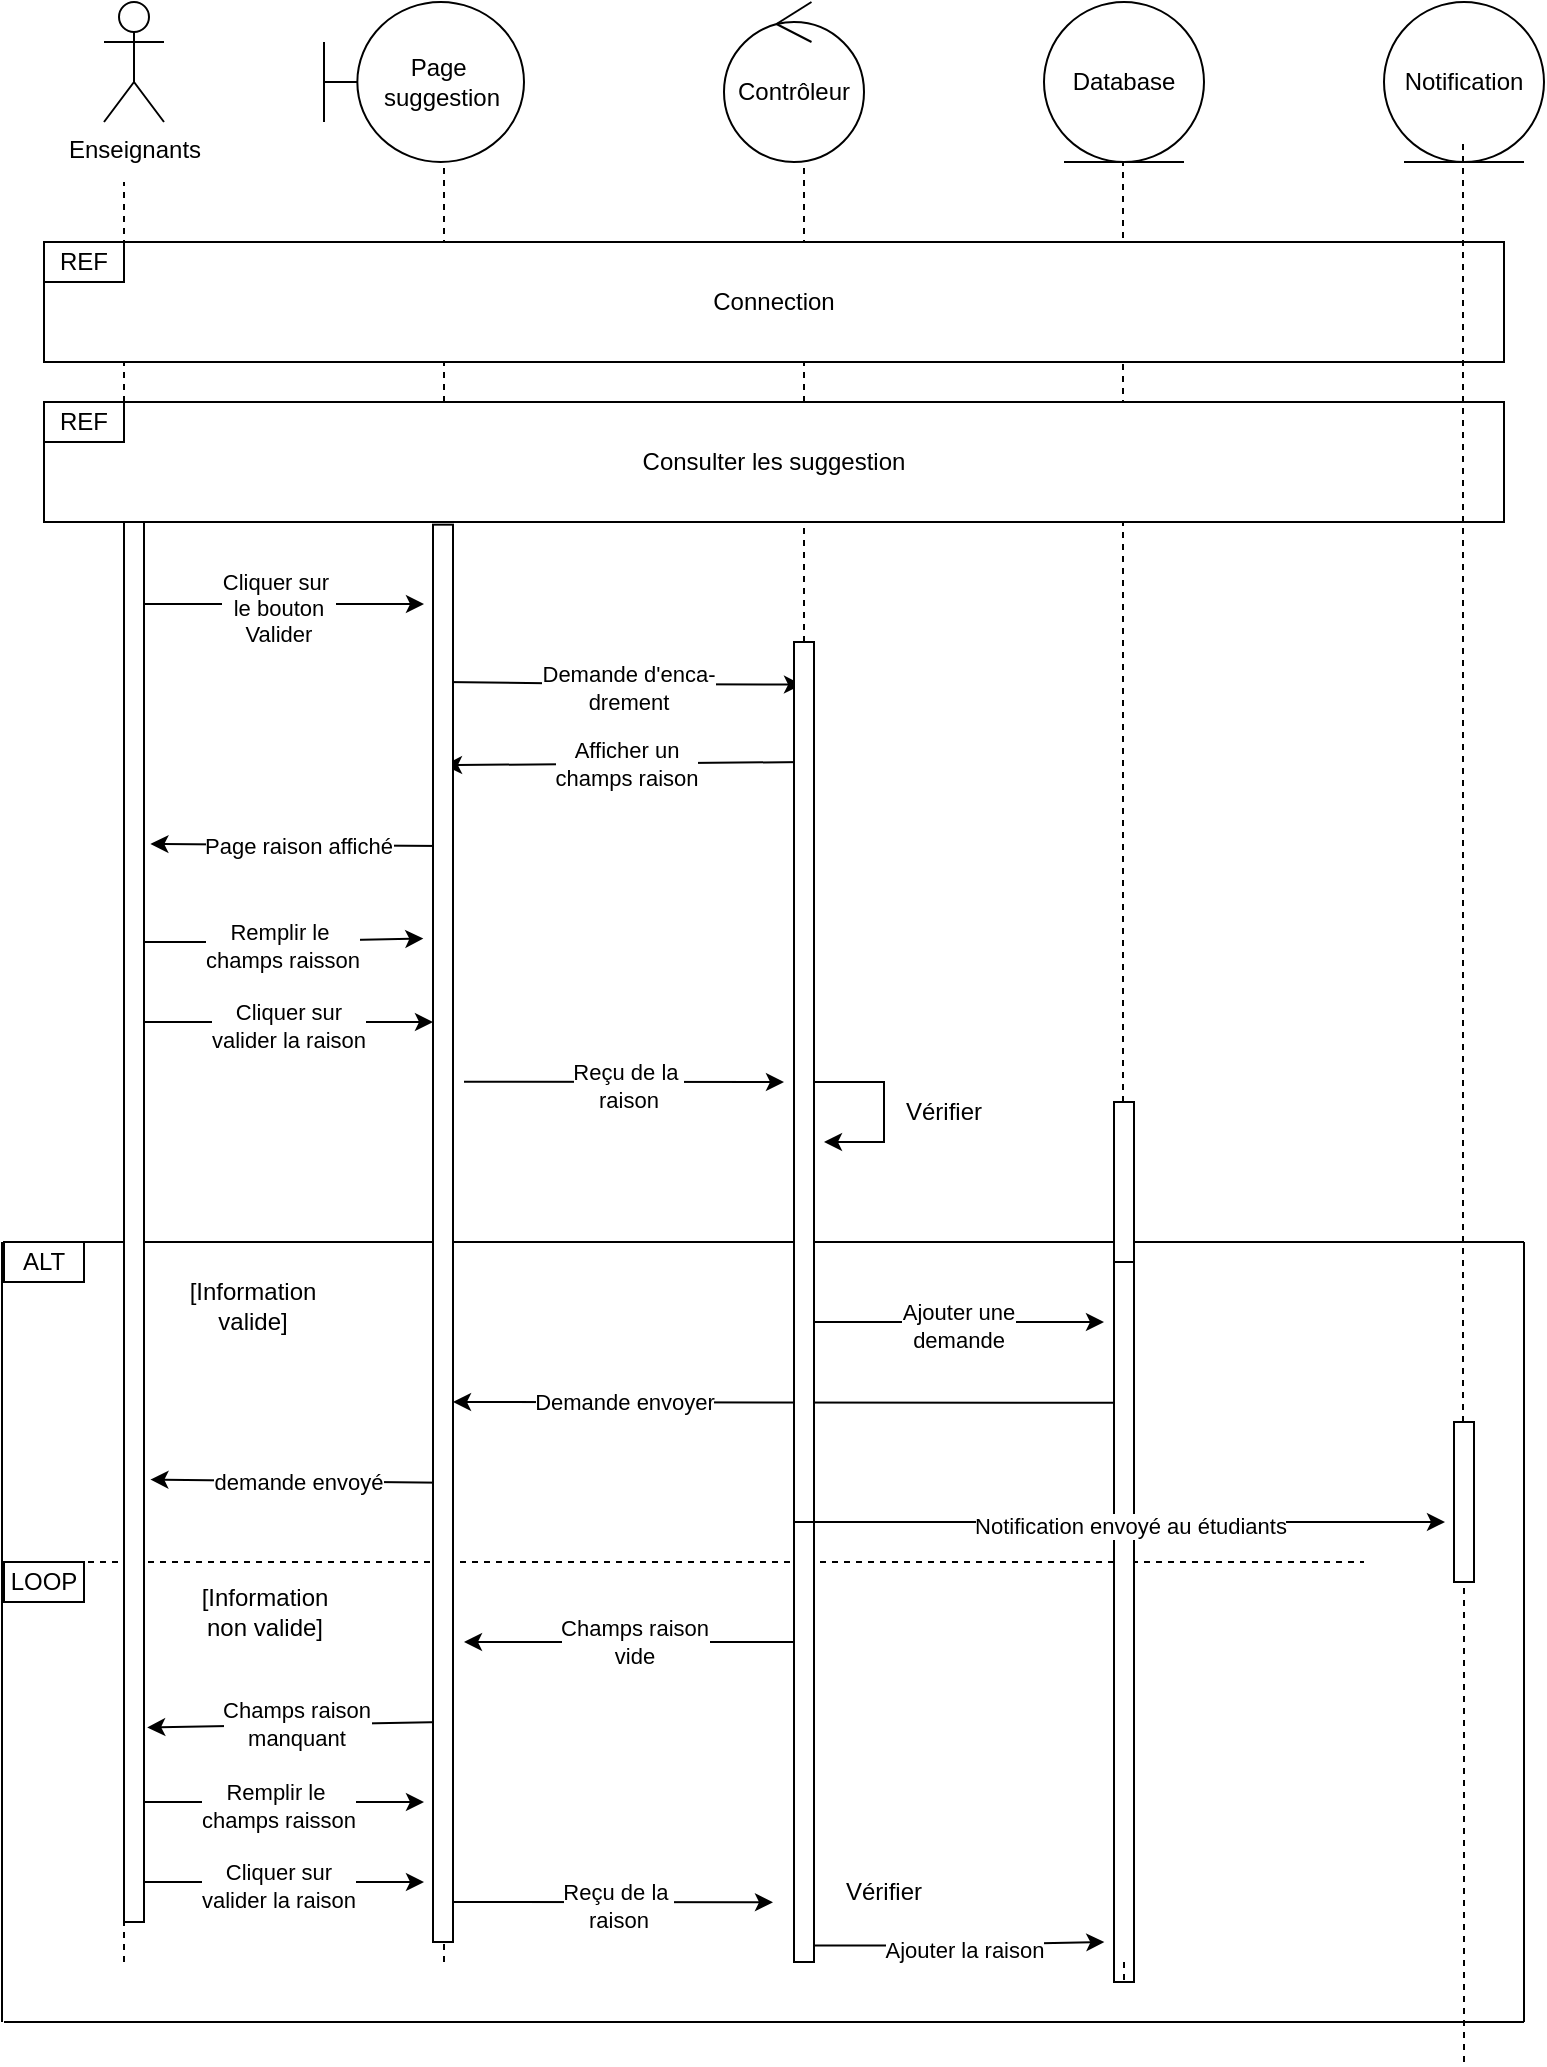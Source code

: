 <mxfile version="17.1.2" type="github">
  <diagram id="kgpKYQtTHZ0yAKxKKP6v" name="Page-1">
    <mxGraphModel dx="1209" dy="662" grid="1" gridSize="10" guides="1" tooltips="1" connect="1" arrows="1" fold="1" page="1" pageScale="1" pageWidth="850" pageHeight="1100" math="0" shadow="0">
      <root>
        <mxCell id="0" />
        <mxCell id="1" parent="0" />
        <mxCell id="MbQovPlUdjyoEpwD81Fg-1" value="Enseignants" style="shape=umlActor;verticalLabelPosition=bottom;verticalAlign=top;html=1;outlineConnect=0;" parent="1" vertex="1">
          <mxGeometry x="130" y="60" width="30" height="60" as="geometry" />
        </mxCell>
        <mxCell id="MbQovPlUdjyoEpwD81Fg-3" value="Page&amp;nbsp;&lt;br&gt;suggestion" style="shape=umlBoundary;whiteSpace=wrap;html=1;" parent="1" vertex="1">
          <mxGeometry x="240" y="60" width="100" height="80" as="geometry" />
        </mxCell>
        <mxCell id="MbQovPlUdjyoEpwD81Fg-4" value="Database" style="ellipse;shape=umlEntity;whiteSpace=wrap;html=1;" parent="1" vertex="1">
          <mxGeometry x="600" y="60" width="80" height="80" as="geometry" />
        </mxCell>
        <mxCell id="MbQovPlUdjyoEpwD81Fg-5" value="Contrôleur" style="ellipse;shape=umlControl;whiteSpace=wrap;html=1;" parent="1" vertex="1">
          <mxGeometry x="440" y="60" width="70" height="80" as="geometry" />
        </mxCell>
        <mxCell id="MbQovPlUdjyoEpwD81Fg-6" value="" style="endArrow=none;dashed=1;html=1;rounded=0;" parent="1" edge="1">
          <mxGeometry width="50" height="50" relative="1" as="geometry">
            <mxPoint x="140" y="1040" as="sourcePoint" />
            <mxPoint x="140" y="150" as="targetPoint" />
          </mxGeometry>
        </mxCell>
        <mxCell id="MbQovPlUdjyoEpwD81Fg-7" value="" style="endArrow=none;dashed=1;html=1;rounded=0;" parent="1" edge="1">
          <mxGeometry width="50" height="50" relative="1" as="geometry">
            <mxPoint x="300" y="1040" as="sourcePoint" />
            <mxPoint x="300" y="140" as="targetPoint" />
          </mxGeometry>
        </mxCell>
        <mxCell id="MbQovPlUdjyoEpwD81Fg-8" value="" style="endArrow=none;dashed=1;html=1;rounded=0;startArrow=none;" parent="1" source="MbQovPlUdjyoEpwD81Fg-76" edge="1">
          <mxGeometry width="50" height="50" relative="1" as="geometry">
            <mxPoint x="480" y="1040" as="sourcePoint" />
            <mxPoint x="480" y="140" as="targetPoint" />
          </mxGeometry>
        </mxCell>
        <mxCell id="MbQovPlUdjyoEpwD81Fg-9" value="" style="endArrow=none;dashed=1;html=1;rounded=0;startArrow=none;" parent="1" source="BNBZ_zWaI0wnAr4OEXd8-4" edge="1">
          <mxGeometry width="50" height="50" relative="1" as="geometry">
            <mxPoint x="640" y="1040" as="sourcePoint" />
            <mxPoint x="639.5" y="140" as="targetPoint" />
          </mxGeometry>
        </mxCell>
        <mxCell id="MbQovPlUdjyoEpwD81Fg-10" value="Connection" style="rounded=0;whiteSpace=wrap;html=1;" parent="1" vertex="1">
          <mxGeometry x="100" y="180" width="730" height="60" as="geometry" />
        </mxCell>
        <mxCell id="MbQovPlUdjyoEpwD81Fg-11" value="Consulter les suggestion" style="rounded=0;whiteSpace=wrap;html=1;" parent="1" vertex="1">
          <mxGeometry x="100" y="260" width="730" height="60" as="geometry" />
        </mxCell>
        <mxCell id="MbQovPlUdjyoEpwD81Fg-12" value="REF" style="rounded=0;whiteSpace=wrap;html=1;" parent="1" vertex="1">
          <mxGeometry x="100" y="180" width="40" height="20" as="geometry" />
        </mxCell>
        <mxCell id="MbQovPlUdjyoEpwD81Fg-13" value="REF" style="rounded=0;whiteSpace=wrap;html=1;" parent="1" vertex="1">
          <mxGeometry x="100" y="260" width="40" height="20" as="geometry" />
        </mxCell>
        <mxCell id="MbQovPlUdjyoEpwD81Fg-18" value="" style="endArrow=classic;html=1;rounded=0;" parent="1" edge="1">
          <mxGeometry relative="1" as="geometry">
            <mxPoint x="140" y="361" as="sourcePoint" />
            <mxPoint x="290" y="361" as="targetPoint" />
            <Array as="points">
              <mxPoint x="200.5" y="361" />
            </Array>
          </mxGeometry>
        </mxCell>
        <mxCell id="MbQovPlUdjyoEpwD81Fg-19" value="Cliquer sur&amp;nbsp;&lt;br&gt;le bouton&lt;br&gt;Valider" style="edgeLabel;html=1;align=center;verticalAlign=middle;resizable=0;points=[];" parent="MbQovPlUdjyoEpwD81Fg-18" vertex="1" connectable="0">
          <mxGeometry x="0.028" y="-2" relative="1" as="geometry">
            <mxPoint as="offset" />
          </mxGeometry>
        </mxCell>
        <mxCell id="MbQovPlUdjyoEpwD81Fg-22" value="" style="endArrow=classic;html=1;rounded=0;entryX=-0.05;entryY=0.571;entryDx=0;entryDy=0;entryPerimeter=0;" parent="1" edge="1">
          <mxGeometry relative="1" as="geometry">
            <mxPoint x="300" y="400" as="sourcePoint" />
            <mxPoint x="479" y="401.33" as="targetPoint" />
            <Array as="points">
              <mxPoint x="380" y="401" />
            </Array>
          </mxGeometry>
        </mxCell>
        <mxCell id="MbQovPlUdjyoEpwD81Fg-23" value="Demande d&#39;enca-&lt;br&gt;drement" style="edgeLabel;html=1;align=center;verticalAlign=middle;resizable=0;points=[];" parent="MbQovPlUdjyoEpwD81Fg-22" vertex="1" connectable="0">
          <mxGeometry x="0.028" y="-2" relative="1" as="geometry">
            <mxPoint as="offset" />
          </mxGeometry>
        </mxCell>
        <mxCell id="MbQovPlUdjyoEpwD81Fg-26" value="" style="endArrow=classic;html=1;rounded=0;exitX=0.088;exitY=0.968;exitDx=0;exitDy=0;exitPerimeter=0;entryX=1.312;entryY=0.742;entryDx=0;entryDy=0;entryPerimeter=0;" parent="1" edge="1">
          <mxGeometry relative="1" as="geometry">
            <mxPoint x="480.88" y="440" as="sourcePoint" />
            <mxPoint x="300.0" y="441.6" as="targetPoint" />
            <Array as="points" />
          </mxGeometry>
        </mxCell>
        <mxCell id="MbQovPlUdjyoEpwD81Fg-27" value="Afficher un&lt;br&gt;champs raison" style="edgeLabel;resizable=0;html=1;align=center;verticalAlign=middle;" parent="MbQovPlUdjyoEpwD81Fg-26" connectable="0" vertex="1">
          <mxGeometry relative="1" as="geometry" />
        </mxCell>
        <mxCell id="MbQovPlUdjyoEpwD81Fg-30" value="" style="endArrow=classic;html=1;rounded=0;entryX=1.32;entryY=0.23;entryDx=0;entryDy=0;entryPerimeter=0;" parent="1" target="MbQovPlUdjyoEpwD81Fg-81" edge="1">
          <mxGeometry relative="1" as="geometry">
            <mxPoint x="300" y="482" as="sourcePoint" />
            <mxPoint x="139.56" y="481.6" as="targetPoint" />
            <Array as="points" />
          </mxGeometry>
        </mxCell>
        <mxCell id="MbQovPlUdjyoEpwD81Fg-31" value="Page raison affiché" style="edgeLabel;resizable=0;html=1;align=center;verticalAlign=middle;" parent="MbQovPlUdjyoEpwD81Fg-30" connectable="0" vertex="1">
          <mxGeometry relative="1" as="geometry" />
        </mxCell>
        <mxCell id="MbQovPlUdjyoEpwD81Fg-34" value="" style="endArrow=classic;html=1;rounded=0;entryX=-0.483;entryY=0.292;entryDx=0;entryDy=0;entryPerimeter=0;" parent="1" target="MbQovPlUdjyoEpwD81Fg-75" edge="1">
          <mxGeometry relative="1" as="geometry">
            <mxPoint x="144.5" y="530" as="sourcePoint" />
            <mxPoint x="294.5" y="490" as="targetPoint" />
            <Array as="points">
              <mxPoint x="205" y="530" />
            </Array>
          </mxGeometry>
        </mxCell>
        <mxCell id="MbQovPlUdjyoEpwD81Fg-35" value="Remplir le&amp;nbsp;&lt;br&gt;champs raisson" style="edgeLabel;html=1;align=center;verticalAlign=middle;resizable=0;points=[];" parent="MbQovPlUdjyoEpwD81Fg-34" vertex="1" connectable="0">
          <mxGeometry x="0.028" y="-2" relative="1" as="geometry">
            <mxPoint as="offset" />
          </mxGeometry>
        </mxCell>
        <mxCell id="MbQovPlUdjyoEpwD81Fg-36" value="" style="endArrow=classic;html=1;rounded=0;" parent="1" edge="1">
          <mxGeometry relative="1" as="geometry">
            <mxPoint x="144.5" y="570" as="sourcePoint" />
            <mxPoint x="294.5" y="570" as="targetPoint" />
            <Array as="points">
              <mxPoint x="205" y="570" />
            </Array>
          </mxGeometry>
        </mxCell>
        <mxCell id="MbQovPlUdjyoEpwD81Fg-37" value="Cliquer sur&lt;br&gt;valider la raison" style="edgeLabel;html=1;align=center;verticalAlign=middle;resizable=0;points=[];" parent="MbQovPlUdjyoEpwD81Fg-36" vertex="1" connectable="0">
          <mxGeometry x="0.028" y="-2" relative="1" as="geometry">
            <mxPoint as="offset" />
          </mxGeometry>
        </mxCell>
        <mxCell id="MbQovPlUdjyoEpwD81Fg-38" value="" style="endArrow=classic;html=1;rounded=0;exitX=1.55;exitY=0.393;exitDx=0;exitDy=0;exitPerimeter=0;" parent="1" source="MbQovPlUdjyoEpwD81Fg-75" edge="1">
          <mxGeometry relative="1" as="geometry">
            <mxPoint x="300" y="640" as="sourcePoint" />
            <mxPoint x="470" y="600" as="targetPoint" />
            <Array as="points" />
          </mxGeometry>
        </mxCell>
        <mxCell id="MbQovPlUdjyoEpwD81Fg-39" value="Reçu de la&amp;nbsp;&lt;br&gt;raison" style="edgeLabel;html=1;align=center;verticalAlign=middle;resizable=0;points=[];" parent="MbQovPlUdjyoEpwD81Fg-38" vertex="1" connectable="0">
          <mxGeometry x="0.028" y="-2" relative="1" as="geometry">
            <mxPoint as="offset" />
          </mxGeometry>
        </mxCell>
        <mxCell id="MbQovPlUdjyoEpwD81Fg-42" value="" style="endArrow=none;html=1;rounded=0;" parent="1" edge="1">
          <mxGeometry width="50" height="50" relative="1" as="geometry">
            <mxPoint x="80" y="1070" as="sourcePoint" />
            <mxPoint x="840" y="1070" as="targetPoint" />
          </mxGeometry>
        </mxCell>
        <mxCell id="MbQovPlUdjyoEpwD81Fg-44" value="LOOP" style="rounded=0;whiteSpace=wrap;html=1;" parent="1" vertex="1">
          <mxGeometry x="80" y="840" width="40" height="20" as="geometry" />
        </mxCell>
        <mxCell id="MbQovPlUdjyoEpwD81Fg-46" value="" style="endArrow=none;html=1;rounded=0;" parent="1" edge="1">
          <mxGeometry width="50" height="50" relative="1" as="geometry">
            <mxPoint x="80" y="680" as="sourcePoint" />
            <mxPoint x="840" y="680" as="targetPoint" />
          </mxGeometry>
        </mxCell>
        <mxCell id="MbQovPlUdjyoEpwD81Fg-47" value="" style="endArrow=none;html=1;rounded=0;" parent="1" edge="1">
          <mxGeometry width="50" height="50" relative="1" as="geometry">
            <mxPoint x="79" y="1070" as="sourcePoint" />
            <mxPoint x="79" y="680" as="targetPoint" />
          </mxGeometry>
        </mxCell>
        <mxCell id="MbQovPlUdjyoEpwD81Fg-48" value="ALT" style="rounded=0;whiteSpace=wrap;html=1;" parent="1" vertex="1">
          <mxGeometry x="80" y="680" width="40" height="20" as="geometry" />
        </mxCell>
        <mxCell id="MbQovPlUdjyoEpwD81Fg-49" value="" style="endArrow=none;html=1;rounded=0;" parent="1" edge="1">
          <mxGeometry width="50" height="50" relative="1" as="geometry">
            <mxPoint x="840" y="1070" as="sourcePoint" />
            <mxPoint x="840" y="680" as="targetPoint" />
          </mxGeometry>
        </mxCell>
        <mxCell id="MbQovPlUdjyoEpwD81Fg-51" value="" style="endArrow=classic;html=1;rounded=0;" parent="1" edge="1">
          <mxGeometry width="50" height="50" relative="1" as="geometry">
            <mxPoint x="480" y="600" as="sourcePoint" />
            <mxPoint x="490" y="630" as="targetPoint" />
            <Array as="points">
              <mxPoint x="520" y="600" />
              <mxPoint x="520" y="630" />
            </Array>
          </mxGeometry>
        </mxCell>
        <mxCell id="MbQovPlUdjyoEpwD81Fg-52" value="Vérifier" style="text;html=1;strokeColor=none;fillColor=none;align=center;verticalAlign=middle;whiteSpace=wrap;rounded=0;" parent="1" vertex="1">
          <mxGeometry x="520" y="600" width="60" height="30" as="geometry" />
        </mxCell>
        <mxCell id="MbQovPlUdjyoEpwD81Fg-55" value="" style="endArrow=classic;html=1;rounded=0;" parent="1" edge="1">
          <mxGeometry relative="1" as="geometry">
            <mxPoint x="634.94" y="760.4" as="sourcePoint" />
            <mxPoint x="304.5" y="760" as="targetPoint" />
            <Array as="points" />
          </mxGeometry>
        </mxCell>
        <mxCell id="MbQovPlUdjyoEpwD81Fg-56" value="Demande envoyer" style="edgeLabel;resizable=0;html=1;align=center;verticalAlign=middle;" parent="MbQovPlUdjyoEpwD81Fg-55" connectable="0" vertex="1">
          <mxGeometry relative="1" as="geometry">
            <mxPoint x="-80" as="offset" />
          </mxGeometry>
        </mxCell>
        <mxCell id="MbQovPlUdjyoEpwD81Fg-57" value="" style="endArrow=classic;html=1;rounded=0;" parent="1" edge="1">
          <mxGeometry relative="1" as="geometry">
            <mxPoint x="480" y="720" as="sourcePoint" />
            <mxPoint x="630" y="720" as="targetPoint" />
            <Array as="points">
              <mxPoint x="540.75" y="720" />
            </Array>
          </mxGeometry>
        </mxCell>
        <mxCell id="MbQovPlUdjyoEpwD81Fg-58" value="Ajouter une&lt;br&gt;demande" style="edgeLabel;html=1;align=center;verticalAlign=middle;resizable=0;points=[];" parent="MbQovPlUdjyoEpwD81Fg-57" vertex="1" connectable="0">
          <mxGeometry x="0.028" y="-2" relative="1" as="geometry">
            <mxPoint as="offset" />
          </mxGeometry>
        </mxCell>
        <mxCell id="MbQovPlUdjyoEpwD81Fg-64" value="demande envoyé" style="endArrow=classic;html=1;rounded=0;entryX=1.32;entryY=0.684;entryDx=0;entryDy=0;entryPerimeter=0;" parent="1" target="MbQovPlUdjyoEpwD81Fg-81" edge="1">
          <mxGeometry relative="1" as="geometry">
            <mxPoint x="300.44" y="800.4" as="sourcePoint" />
            <mxPoint x="140.0" y="800.0" as="targetPoint" />
            <Array as="points" />
          </mxGeometry>
        </mxCell>
        <mxCell id="MbQovPlUdjyoEpwD81Fg-66" value="" style="endArrow=none;dashed=1;html=1;rounded=0;" parent="1" edge="1">
          <mxGeometry width="50" height="50" relative="1" as="geometry">
            <mxPoint x="80" y="840" as="sourcePoint" />
            <mxPoint x="760" y="840" as="targetPoint" />
          </mxGeometry>
        </mxCell>
        <mxCell id="MbQovPlUdjyoEpwD81Fg-67" value="Champs raison&lt;br&gt;vide" style="endArrow=classic;html=1;rounded=0;" parent="1" edge="1">
          <mxGeometry relative="1" as="geometry">
            <mxPoint x="480" y="880" as="sourcePoint" />
            <mxPoint x="310" y="880" as="targetPoint" />
            <Array as="points" />
          </mxGeometry>
        </mxCell>
        <mxCell id="MbQovPlUdjyoEpwD81Fg-68" value="Champs raison&lt;br&gt;manquant" style="endArrow=classic;html=1;rounded=0;entryX=1.16;entryY=0.861;entryDx=0;entryDy=0;entryPerimeter=0;" parent="1" target="MbQovPlUdjyoEpwD81Fg-81" edge="1">
          <mxGeometry relative="1" as="geometry">
            <mxPoint x="300" y="920" as="sourcePoint" />
            <mxPoint x="140" y="920" as="targetPoint" />
            <Array as="points" />
          </mxGeometry>
        </mxCell>
        <mxCell id="MbQovPlUdjyoEpwD81Fg-69" value="" style="endArrow=classic;html=1;rounded=0;" parent="1" edge="1">
          <mxGeometry relative="1" as="geometry">
            <mxPoint x="140" y="960" as="sourcePoint" />
            <mxPoint x="290" y="960" as="targetPoint" />
            <Array as="points">
              <mxPoint x="200.5" y="960" />
            </Array>
          </mxGeometry>
        </mxCell>
        <mxCell id="MbQovPlUdjyoEpwD81Fg-70" value="Remplir le&amp;nbsp;&lt;br&gt;champs raisson" style="edgeLabel;html=1;align=center;verticalAlign=middle;resizable=0;points=[];" parent="MbQovPlUdjyoEpwD81Fg-69" vertex="1" connectable="0">
          <mxGeometry x="0.028" y="-2" relative="1" as="geometry">
            <mxPoint as="offset" />
          </mxGeometry>
        </mxCell>
        <mxCell id="MbQovPlUdjyoEpwD81Fg-71" value="" style="endArrow=classic;html=1;rounded=0;" parent="1" edge="1">
          <mxGeometry relative="1" as="geometry">
            <mxPoint x="140" y="1000" as="sourcePoint" />
            <mxPoint x="290" y="1000" as="targetPoint" />
            <Array as="points">
              <mxPoint x="200.5" y="1000" />
            </Array>
          </mxGeometry>
        </mxCell>
        <mxCell id="MbQovPlUdjyoEpwD81Fg-72" value="Cliquer sur&lt;br&gt;valider la raison" style="edgeLabel;html=1;align=center;verticalAlign=middle;resizable=0;points=[];" parent="MbQovPlUdjyoEpwD81Fg-71" vertex="1" connectable="0">
          <mxGeometry x="0.028" y="-2" relative="1" as="geometry">
            <mxPoint as="offset" />
          </mxGeometry>
        </mxCell>
        <mxCell id="MbQovPlUdjyoEpwD81Fg-73" value="" style="html=1;points=[];perimeter=orthogonalPerimeter;" parent="1" vertex="1">
          <mxGeometry x="635" y="690" width="10" height="360" as="geometry" />
        </mxCell>
        <mxCell id="MbQovPlUdjyoEpwD81Fg-74" value="" style="endArrow=none;dashed=1;html=1;rounded=0;" parent="1" target="MbQovPlUdjyoEpwD81Fg-73" edge="1">
          <mxGeometry width="50" height="50" relative="1" as="geometry">
            <mxPoint x="640" y="1040" as="sourcePoint" />
            <mxPoint x="639.5" y="140" as="targetPoint" />
          </mxGeometry>
        </mxCell>
        <mxCell id="MbQovPlUdjyoEpwD81Fg-75" value="" style="html=1;points=[];perimeter=orthogonalPerimeter;" parent="1" vertex="1">
          <mxGeometry x="294.5" y="321.33" width="10" height="708.67" as="geometry" />
        </mxCell>
        <mxCell id="MbQovPlUdjyoEpwD81Fg-76" value="" style="html=1;points=[];perimeter=orthogonalPerimeter;" parent="1" vertex="1">
          <mxGeometry x="475" y="380" width="10" height="660" as="geometry" />
        </mxCell>
        <mxCell id="MbQovPlUdjyoEpwD81Fg-77" value="" style="endArrow=none;dashed=1;html=1;rounded=0;" parent="1" target="MbQovPlUdjyoEpwD81Fg-76" edge="1">
          <mxGeometry width="50" height="50" relative="1" as="geometry">
            <mxPoint x="480" y="1040" as="sourcePoint" />
            <mxPoint x="480" y="140" as="targetPoint" />
          </mxGeometry>
        </mxCell>
        <mxCell id="MbQovPlUdjyoEpwD81Fg-79" value="[Information &lt;br&gt;valide]" style="text;html=1;align=center;verticalAlign=middle;resizable=0;points=[];autosize=1;strokeColor=none;fillColor=none;" parent="1" vertex="1">
          <mxGeometry x="164" y="697" width="80" height="30" as="geometry" />
        </mxCell>
        <mxCell id="MbQovPlUdjyoEpwD81Fg-80" value="[Information &lt;br&gt;non valide]" style="text;html=1;align=center;verticalAlign=middle;resizable=0;points=[];autosize=1;strokeColor=none;fillColor=none;" parent="1" vertex="1">
          <mxGeometry x="170" y="850" width="80" height="30" as="geometry" />
        </mxCell>
        <mxCell id="MbQovPlUdjyoEpwD81Fg-81" value="" style="html=1;points=[];perimeter=orthogonalPerimeter;" parent="1" vertex="1">
          <mxGeometry x="140" y="320" width="10" height="700" as="geometry" />
        </mxCell>
        <mxCell id="BNBZ_zWaI0wnAr4OEXd8-2" value="" style="endArrow=classic;html=1;rounded=0;entryX=-0.483;entryY=0.292;entryDx=0;entryDy=0;entryPerimeter=0;" parent="1" edge="1">
          <mxGeometry relative="1" as="geometry">
            <mxPoint x="485" y="1031.74" as="sourcePoint" />
            <mxPoint x="630.17" y="1030.002" as="targetPoint" />
            <Array as="points">
              <mxPoint x="545.5" y="1031.74" />
            </Array>
          </mxGeometry>
        </mxCell>
        <mxCell id="BNBZ_zWaI0wnAr4OEXd8-3" value="Ajouter la raison" style="edgeLabel;html=1;align=center;verticalAlign=middle;resizable=0;points=[];" parent="BNBZ_zWaI0wnAr4OEXd8-2" vertex="1" connectable="0">
          <mxGeometry x="0.028" y="-2" relative="1" as="geometry">
            <mxPoint as="offset" />
          </mxGeometry>
        </mxCell>
        <mxCell id="BNBZ_zWaI0wnAr4OEXd8-4" value="" style="html=1;points=[];perimeter=orthogonalPerimeter;" parent="1" vertex="1">
          <mxGeometry x="635" y="610" width="10" height="80" as="geometry" />
        </mxCell>
        <mxCell id="BNBZ_zWaI0wnAr4OEXd8-5" value="" style="endArrow=none;dashed=1;html=1;rounded=0;startArrow=none;" parent="1" source="MbQovPlUdjyoEpwD81Fg-73" target="BNBZ_zWaI0wnAr4OEXd8-4" edge="1">
          <mxGeometry width="50" height="50" relative="1" as="geometry">
            <mxPoint x="639.5" y="690" as="sourcePoint" />
            <mxPoint x="639.5" y="140" as="targetPoint" />
          </mxGeometry>
        </mxCell>
        <mxCell id="BNBZ_zWaI0wnAr4OEXd8-7" value="" style="endArrow=classic;html=1;rounded=0;exitX=1.55;exitY=0.393;exitDx=0;exitDy=0;exitPerimeter=0;" parent="1" edge="1">
          <mxGeometry relative="1" as="geometry">
            <mxPoint x="304.5" y="1009.997" as="sourcePoint" />
            <mxPoint x="464.5" y="1010.16" as="targetPoint" />
            <Array as="points" />
          </mxGeometry>
        </mxCell>
        <mxCell id="BNBZ_zWaI0wnAr4OEXd8-8" value="Reçu de la&amp;nbsp;&lt;br&gt;raison" style="edgeLabel;html=1;align=center;verticalAlign=middle;resizable=0;points=[];" parent="BNBZ_zWaI0wnAr4OEXd8-7" vertex="1" connectable="0">
          <mxGeometry x="0.028" y="-2" relative="1" as="geometry">
            <mxPoint as="offset" />
          </mxGeometry>
        </mxCell>
        <mxCell id="BNBZ_zWaI0wnAr4OEXd8-11" value="Vérifier" style="text;html=1;strokeColor=none;fillColor=none;align=center;verticalAlign=middle;whiteSpace=wrap;rounded=0;" parent="1" vertex="1">
          <mxGeometry x="490" y="990" width="60" height="30" as="geometry" />
        </mxCell>
        <mxCell id="5V7-IAC7VbRxm9iRB_E7-6" value="Notification" style="ellipse;shape=umlEntity;whiteSpace=wrap;html=1;" vertex="1" parent="1">
          <mxGeometry x="770" y="60" width="80" height="80" as="geometry" />
        </mxCell>
        <mxCell id="5V7-IAC7VbRxm9iRB_E7-7" value="" style="endArrow=none;dashed=1;html=1;rounded=0;startArrow=none;" edge="1" parent="1" source="5V7-IAC7VbRxm9iRB_E7-10">
          <mxGeometry width="50" height="50" relative="1" as="geometry">
            <mxPoint x="810" y="1090" as="sourcePoint" />
            <mxPoint x="809.5" y="130" as="targetPoint" />
          </mxGeometry>
        </mxCell>
        <mxCell id="5V7-IAC7VbRxm9iRB_E7-8" value="" style="endArrow=classic;html=1;rounded=0;exitX=1.55;exitY=0.393;exitDx=0;exitDy=0;exitPerimeter=0;" edge="1" parent="1">
          <mxGeometry relative="1" as="geometry">
            <mxPoint x="475" y="819.997" as="sourcePoint" />
            <mxPoint x="800.5" y="820" as="targetPoint" />
            <Array as="points" />
          </mxGeometry>
        </mxCell>
        <mxCell id="5V7-IAC7VbRxm9iRB_E7-9" value="Notification envoyé au étudiants" style="edgeLabel;html=1;align=center;verticalAlign=middle;resizable=0;points=[];" vertex="1" connectable="0" parent="5V7-IAC7VbRxm9iRB_E7-8">
          <mxGeometry x="0.028" y="-2" relative="1" as="geometry">
            <mxPoint as="offset" />
          </mxGeometry>
        </mxCell>
        <mxCell id="5V7-IAC7VbRxm9iRB_E7-10" value="" style="html=1;points=[];perimeter=orthogonalPerimeter;" vertex="1" parent="1">
          <mxGeometry x="805" y="770" width="10" height="80" as="geometry" />
        </mxCell>
        <mxCell id="5V7-IAC7VbRxm9iRB_E7-11" value="" style="endArrow=none;dashed=1;html=1;rounded=0;startArrow=none;" edge="1" parent="1" target="5V7-IAC7VbRxm9iRB_E7-10">
          <mxGeometry width="50" height="50" relative="1" as="geometry">
            <mxPoint x="810" y="1090" as="sourcePoint" />
            <mxPoint x="809.5" y="130" as="targetPoint" />
          </mxGeometry>
        </mxCell>
      </root>
    </mxGraphModel>
  </diagram>
</mxfile>
